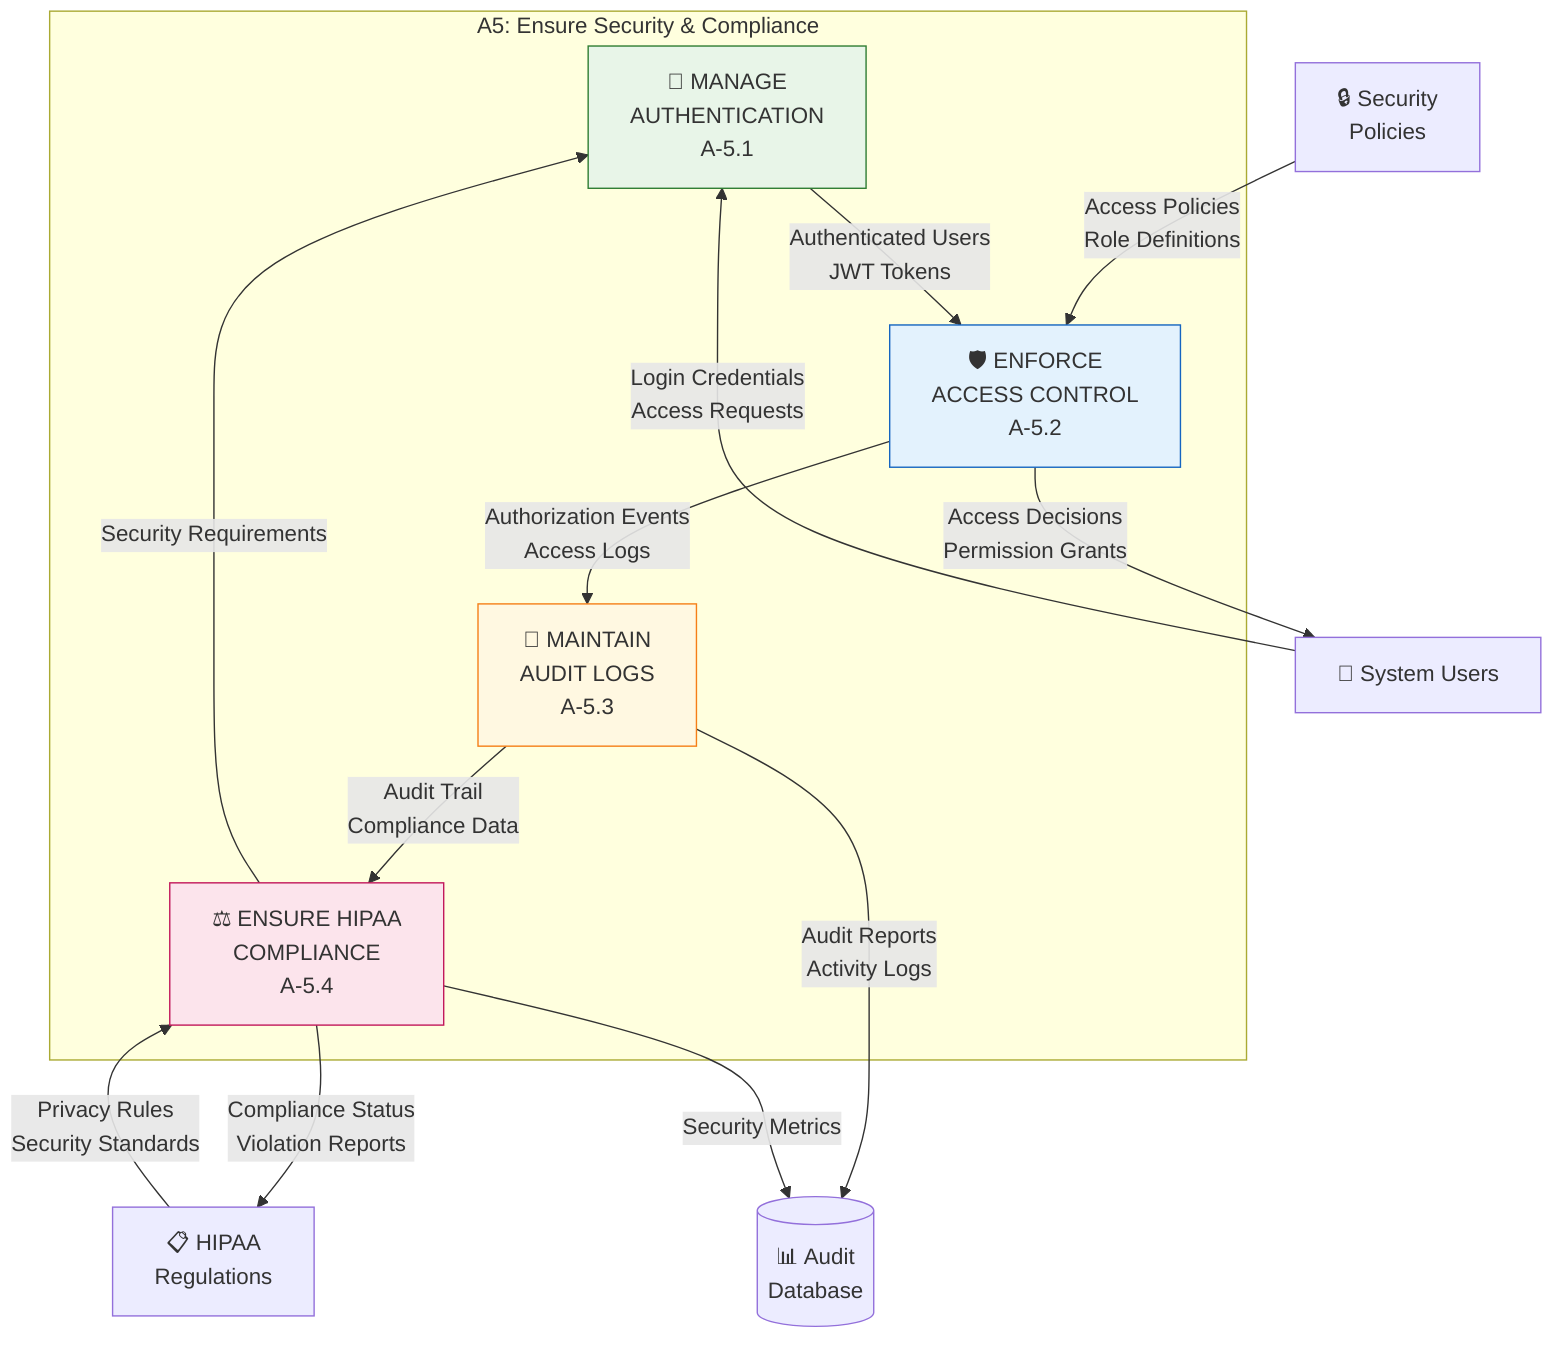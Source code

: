 graph TB
    subgraph "A5: Ensure Security & Compliance"
        A51[🔐 MANAGE<br/>AUTHENTICATION<br/>A-5.1]
        A52[🛡️ ENFORCE<br/>ACCESS CONTROL<br/>A-5.2]
        A53[📝 MAINTAIN<br/>AUDIT LOGS<br/>A-5.3]
        A54[⚖️ ENSURE HIPAA<br/>COMPLIANCE<br/>A-5.4]
    end

    %% External entities
    USERS[👥 System Users]
    HIPAA[📋 HIPAA<br/>Regulations]
    AUDIT[(📊 Audit<br/>Database)]
    SECURITY[🔒 Security<br/>Policies]

    %% Inputs
    USERS -->|Login Credentials<br/>Access Requests| A51
    HIPAA -->|Privacy Rules<br/>Security Standards| A54
    SECURITY -->|Access Policies<br/>Role Definitions| A52

    %% Inter-function flows
    A51 -->|Authenticated Users<br/>JWT Tokens| A52
    A52 -->|Authorization Events<br/>Access Logs| A53
    A53 -->|Audit Trail<br/>Compliance Data| A54
    A54 -->|Security Requirements| A51

    %% Outputs
    A52 -->|Access Decisions<br/>Permission Grants| USERS
    A53 -->|Audit Reports<br/>Activity Logs| AUDIT
    A54 -->|Compliance Status<br/>Violation Reports| HIPAA
    A54 -->|Security Metrics| AUDIT

    style A51 fill:#e8f5e8,stroke:#2e7d32
    style A52 fill:#e3f2fd,stroke:#1565c0
    style A53 fill:#fff8e1,stroke:#f57f17
    style A54 fill:#fce4ec,stroke:#c2185b